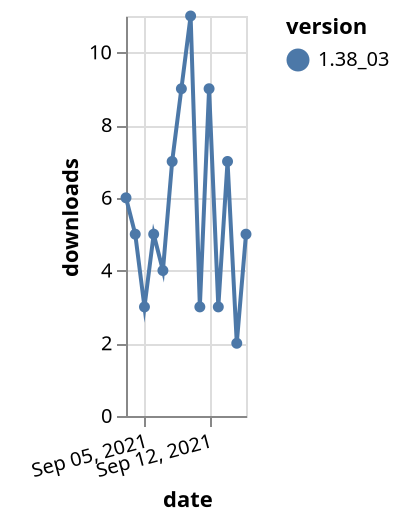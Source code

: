 {"$schema": "https://vega.github.io/schema/vega-lite/v5.json", "description": "A simple bar chart with embedded data.", "data": {"values": [{"date": "2021-09-03", "total": 6309, "delta": 6, "version": "1.38_03"}, {"date": "2021-09-04", "total": 6314, "delta": 5, "version": "1.38_03"}, {"date": "2021-09-05", "total": 6317, "delta": 3, "version": "1.38_03"}, {"date": "2021-09-06", "total": 6322, "delta": 5, "version": "1.38_03"}, {"date": "2021-09-07", "total": 6326, "delta": 4, "version": "1.38_03"}, {"date": "2021-09-08", "total": 6333, "delta": 7, "version": "1.38_03"}, {"date": "2021-09-09", "total": 6342, "delta": 9, "version": "1.38_03"}, {"date": "2021-09-10", "total": 6353, "delta": 11, "version": "1.38_03"}, {"date": "2021-09-11", "total": 6356, "delta": 3, "version": "1.38_03"}, {"date": "2021-09-12", "total": 6365, "delta": 9, "version": "1.38_03"}, {"date": "2021-09-13", "total": 6368, "delta": 3, "version": "1.38_03"}, {"date": "2021-09-14", "total": 6375, "delta": 7, "version": "1.38_03"}, {"date": "2021-09-15", "total": 6377, "delta": 2, "version": "1.38_03"}, {"date": "2021-09-16", "total": 6382, "delta": 5, "version": "1.38_03"}]}, "width": "container", "mark": {"type": "line", "point": {"filled": true}}, "encoding": {"x": {"field": "date", "type": "temporal", "timeUnit": "yearmonthdate", "title": "date", "axis": {"labelAngle": -15}}, "y": {"field": "delta", "type": "quantitative", "title": "downloads"}, "color": {"field": "version", "type": "nominal"}, "tooltip": {"field": "delta"}}}